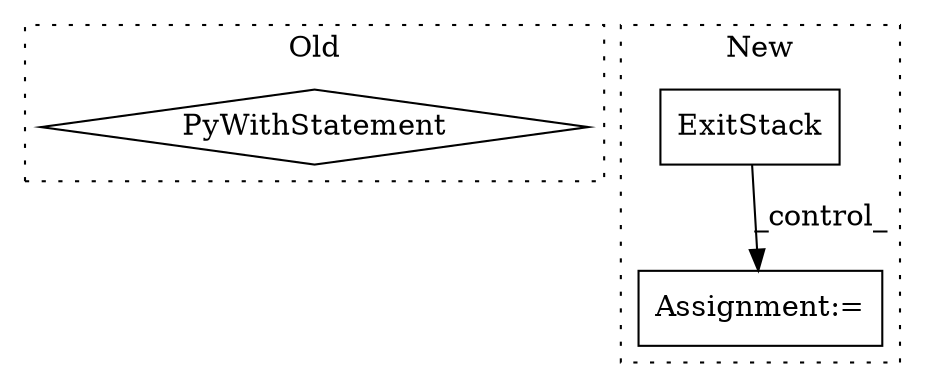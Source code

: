 digraph G {
subgraph cluster0 {
1 [label="PyWithStatement" a="104" s="2925,2964" l="10,2" shape="diamond"];
label = "Old";
style="dotted";
}
subgraph cluster1 {
2 [label="ExitStack" a="32" s="2927" l="11" shape="box"];
3 [label="Assignment:=" a="7" s="3001" l="1" shape="box"];
label = "New";
style="dotted";
}
2 -> 3 [label="_control_"];
}